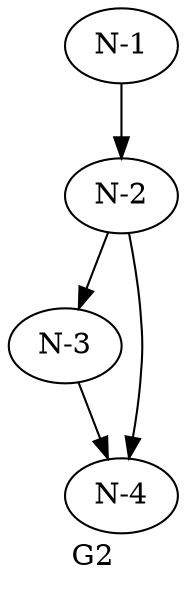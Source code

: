 digraph "G2"{
	label="G2";


	// Define the nodes
	N1 [color=black,label="N-1"];
	N2 [color=black,label="N-2"];
	N3 [color=black,label="N-3"];
	N4 [color=black,label="N-4"];


	// Define the edges
	N1 -> N2[color=black,label=""];
	N2 -> N3[color=black,label=""];
	N2 -> N4[color=black,label=""];
	N3 -> N4[color=black,label=""];
}
